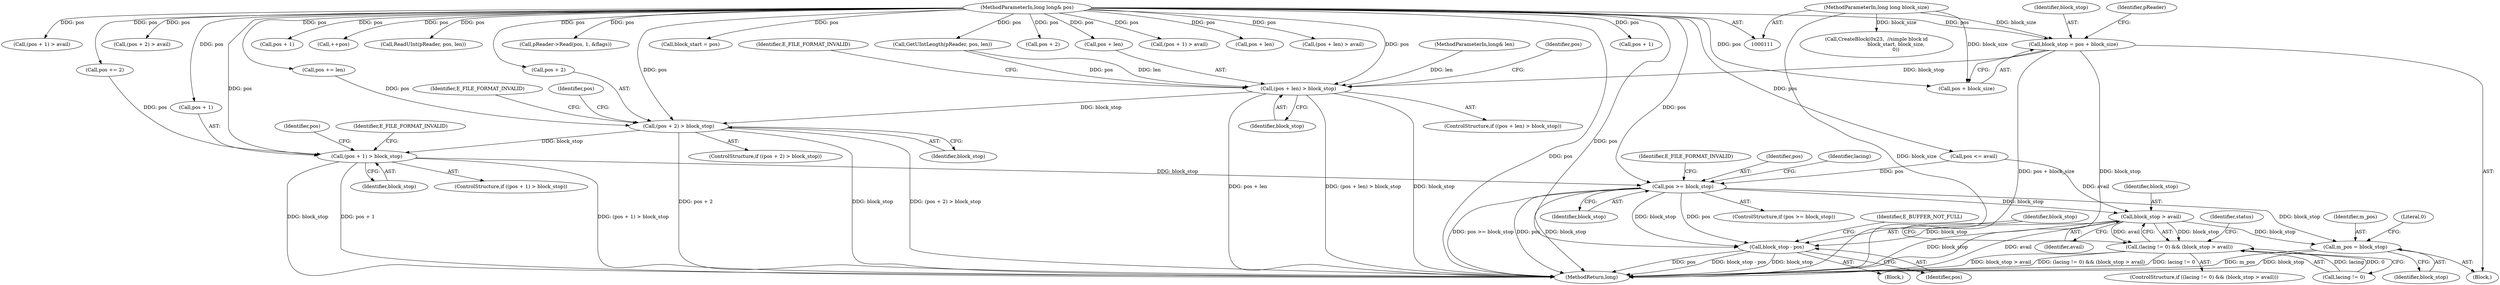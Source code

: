 digraph "1_Android_04839626ed859623901ebd3a5fd483982186b59d_191@integer" {
"1000121" [label="(Call,block_stop = pos + block_size)"];
"1000113" [label="(MethodParameterIn,long long& pos)"];
"1000112" [label="(MethodParameterIn,long long block_size)"];
"1000189" [label="(Call,(pos + len) > block_stop)"];
"1000250" [label="(Call,(pos + 2) > block_stop)"];
"1000273" [label="(Call,(pos + 1) > block_stop)"];
"1000317" [label="(Call,pos >= block_stop)"];
"1000336" [label="(Call,block_stop > avail)"];
"1000332" [label="(Call,(lacing != 0) && (block_stop > avail))"];
"1000340" [label="(Call,block_stop - pos)"];
"1000358" [label="(Call,m_pos = block_stop)"];
"1000157" [label="(Call,pos + 1)"];
"1000281" [label="(Call,(pos + 1) > avail)"];
"1000123" [label="(Call,pos + block_size)"];
"1000258" [label="(Call,(pos + 2) > avail)"];
"1000321" [label="(Identifier,E_FILE_FORMAT_INVALID)"];
"1000358" [label="(Call,m_pos = block_stop)"];
"1000273" [label="(Call,(pos + 1) > block_stop)"];
"1000190" [label="(Call,pos + len)"];
"1000127" [label="(Identifier,pReader)"];
"1000112" [label="(MethodParameterIn,long long block_size)"];
"1000170" [label="(Call,GetUIntLength(pReader, pos, len))"];
"1000269" [label="(Call,pos += 2)"];
"1000282" [label="(Call,pos + 1)"];
"1000188" [label="(ControlStructure,if ((pos + len) > block_stop))"];
"1000254" [label="(Identifier,block_stop)"];
"1000337" [label="(Identifier,block_stop)"];
"1000121" [label="(Call,block_stop = pos + block_size)"];
"1000331" [label="(ControlStructure,if ((lacing != 0) && (block_stop > avail)))"];
"1000333" [label="(Call,lacing != 0)"];
"1000193" [label="(Identifier,block_stop)"];
"1000114" [label="(MethodParameterIn,long& len)"];
"1000346" [label="(Identifier,status)"];
"1000359" [label="(Identifier,m_pos)"];
"1000199" [label="(Identifier,pos)"];
"1000347" [label="(Call,CreateBlock(0x23,  //simple block id\n                         block_start, block_size,\n                         0))"];
"1000310" [label="(Call,++pos)"];
"1000272" [label="(ControlStructure,if ((pos + 1) > block_stop))"];
"1000207" [label="(Call,ReadUInt(pReader, pos, len))"];
"1000246" [label="(Call,pos += len)"];
"1000113" [label="(MethodParameterIn,long long& pos)"];
"1000295" [label="(Call,pReader->Read(pos, 1, &flags))"];
"1000340" [label="(Call,block_stop - pos)"];
"1000316" [label="(ControlStructure,if (pos >= block_stop))"];
"1000318" [label="(Identifier,pos)"];
"1000324" [label="(Identifier,lacing)"];
"1000251" [label="(Call,pos + 2)"];
"1000344" [label="(Identifier,E_BUFFER_NOT_FULL)"];
"1000360" [label="(Identifier,block_stop)"];
"1000336" [label="(Call,block_stop > avail)"];
"1000249" [label="(ControlStructure,if ((pos + 2) > block_stop))"];
"1000341" [label="(Identifier,block_stop)"];
"1000115" [label="(Block,)"];
"1000117" [label="(Call,block_start = pos)"];
"1000274" [label="(Call,pos + 1)"];
"1000189" [label="(Call,(pos + len) > block_stop)"];
"1000363" [label="(MethodReturn,long)"];
"1000283" [label="(Identifier,pos)"];
"1000195" [label="(Identifier,E_FILE_FORMAT_INVALID)"];
"1000256" [label="(Identifier,E_FILE_FORMAT_INVALID)"];
"1000259" [label="(Call,pos + 2)"];
"1000362" [label="(Literal,0)"];
"1000250" [label="(Call,(pos + 2) > block_stop)"];
"1000122" [label="(Identifier,block_stop)"];
"1000313" [label="(Call,pos <= avail)"];
"1000156" [label="(Call,(pos + 1) > avail)"];
"1000342" [label="(Identifier,pos)"];
"1000198" [label="(Call,pos + len)"];
"1000279" [label="(Identifier,E_FILE_FORMAT_INVALID)"];
"1000319" [label="(Identifier,block_stop)"];
"1000332" [label="(Call,(lacing != 0) && (block_stop > avail))"];
"1000317" [label="(Call,pos >= block_stop)"];
"1000339" [label="(Block,)"];
"1000338" [label="(Identifier,avail)"];
"1000197" [label="(Call,(pos + len) > avail)"];
"1000260" [label="(Identifier,pos)"];
"1000277" [label="(Identifier,block_stop)"];
"1000121" -> "1000115"  [label="AST: "];
"1000121" -> "1000123"  [label="CFG: "];
"1000122" -> "1000121"  [label="AST: "];
"1000123" -> "1000121"  [label="AST: "];
"1000127" -> "1000121"  [label="CFG: "];
"1000121" -> "1000363"  [label="DDG: pos + block_size"];
"1000121" -> "1000363"  [label="DDG: block_stop"];
"1000113" -> "1000121"  [label="DDG: pos"];
"1000112" -> "1000121"  [label="DDG: block_size"];
"1000121" -> "1000189"  [label="DDG: block_stop"];
"1000113" -> "1000111"  [label="AST: "];
"1000113" -> "1000363"  [label="DDG: pos"];
"1000113" -> "1000117"  [label="DDG: pos"];
"1000113" -> "1000123"  [label="DDG: pos"];
"1000113" -> "1000156"  [label="DDG: pos"];
"1000113" -> "1000157"  [label="DDG: pos"];
"1000113" -> "1000170"  [label="DDG: pos"];
"1000113" -> "1000189"  [label="DDG: pos"];
"1000113" -> "1000190"  [label="DDG: pos"];
"1000113" -> "1000197"  [label="DDG: pos"];
"1000113" -> "1000198"  [label="DDG: pos"];
"1000113" -> "1000207"  [label="DDG: pos"];
"1000113" -> "1000246"  [label="DDG: pos"];
"1000113" -> "1000250"  [label="DDG: pos"];
"1000113" -> "1000251"  [label="DDG: pos"];
"1000113" -> "1000258"  [label="DDG: pos"];
"1000113" -> "1000259"  [label="DDG: pos"];
"1000113" -> "1000269"  [label="DDG: pos"];
"1000113" -> "1000273"  [label="DDG: pos"];
"1000113" -> "1000274"  [label="DDG: pos"];
"1000113" -> "1000281"  [label="DDG: pos"];
"1000113" -> "1000282"  [label="DDG: pos"];
"1000113" -> "1000295"  [label="DDG: pos"];
"1000113" -> "1000310"  [label="DDG: pos"];
"1000113" -> "1000313"  [label="DDG: pos"];
"1000113" -> "1000317"  [label="DDG: pos"];
"1000113" -> "1000340"  [label="DDG: pos"];
"1000112" -> "1000111"  [label="AST: "];
"1000112" -> "1000363"  [label="DDG: block_size"];
"1000112" -> "1000123"  [label="DDG: block_size"];
"1000112" -> "1000347"  [label="DDG: block_size"];
"1000189" -> "1000188"  [label="AST: "];
"1000189" -> "1000193"  [label="CFG: "];
"1000190" -> "1000189"  [label="AST: "];
"1000193" -> "1000189"  [label="AST: "];
"1000195" -> "1000189"  [label="CFG: "];
"1000199" -> "1000189"  [label="CFG: "];
"1000189" -> "1000363"  [label="DDG: pos + len"];
"1000189" -> "1000363"  [label="DDG: (pos + len) > block_stop"];
"1000189" -> "1000363"  [label="DDG: block_stop"];
"1000170" -> "1000189"  [label="DDG: pos"];
"1000170" -> "1000189"  [label="DDG: len"];
"1000114" -> "1000189"  [label="DDG: len"];
"1000189" -> "1000250"  [label="DDG: block_stop"];
"1000250" -> "1000249"  [label="AST: "];
"1000250" -> "1000254"  [label="CFG: "];
"1000251" -> "1000250"  [label="AST: "];
"1000254" -> "1000250"  [label="AST: "];
"1000256" -> "1000250"  [label="CFG: "];
"1000260" -> "1000250"  [label="CFG: "];
"1000250" -> "1000363"  [label="DDG: pos + 2"];
"1000250" -> "1000363"  [label="DDG: block_stop"];
"1000250" -> "1000363"  [label="DDG: (pos + 2) > block_stop"];
"1000246" -> "1000250"  [label="DDG: pos"];
"1000250" -> "1000273"  [label="DDG: block_stop"];
"1000273" -> "1000272"  [label="AST: "];
"1000273" -> "1000277"  [label="CFG: "];
"1000274" -> "1000273"  [label="AST: "];
"1000277" -> "1000273"  [label="AST: "];
"1000279" -> "1000273"  [label="CFG: "];
"1000283" -> "1000273"  [label="CFG: "];
"1000273" -> "1000363"  [label="DDG: pos + 1"];
"1000273" -> "1000363"  [label="DDG: (pos + 1) > block_stop"];
"1000273" -> "1000363"  [label="DDG: block_stop"];
"1000269" -> "1000273"  [label="DDG: pos"];
"1000273" -> "1000317"  [label="DDG: block_stop"];
"1000317" -> "1000316"  [label="AST: "];
"1000317" -> "1000319"  [label="CFG: "];
"1000318" -> "1000317"  [label="AST: "];
"1000319" -> "1000317"  [label="AST: "];
"1000321" -> "1000317"  [label="CFG: "];
"1000324" -> "1000317"  [label="CFG: "];
"1000317" -> "1000363"  [label="DDG: pos"];
"1000317" -> "1000363"  [label="DDG: block_stop"];
"1000317" -> "1000363"  [label="DDG: pos >= block_stop"];
"1000313" -> "1000317"  [label="DDG: pos"];
"1000317" -> "1000336"  [label="DDG: block_stop"];
"1000317" -> "1000340"  [label="DDG: block_stop"];
"1000317" -> "1000340"  [label="DDG: pos"];
"1000317" -> "1000358"  [label="DDG: block_stop"];
"1000336" -> "1000332"  [label="AST: "];
"1000336" -> "1000338"  [label="CFG: "];
"1000337" -> "1000336"  [label="AST: "];
"1000338" -> "1000336"  [label="AST: "];
"1000332" -> "1000336"  [label="CFG: "];
"1000336" -> "1000363"  [label="DDG: avail"];
"1000336" -> "1000363"  [label="DDG: block_stop"];
"1000336" -> "1000332"  [label="DDG: block_stop"];
"1000336" -> "1000332"  [label="DDG: avail"];
"1000313" -> "1000336"  [label="DDG: avail"];
"1000336" -> "1000340"  [label="DDG: block_stop"];
"1000336" -> "1000358"  [label="DDG: block_stop"];
"1000332" -> "1000331"  [label="AST: "];
"1000332" -> "1000333"  [label="CFG: "];
"1000333" -> "1000332"  [label="AST: "];
"1000341" -> "1000332"  [label="CFG: "];
"1000346" -> "1000332"  [label="CFG: "];
"1000332" -> "1000363"  [label="DDG: lacing != 0"];
"1000332" -> "1000363"  [label="DDG: block_stop > avail"];
"1000332" -> "1000363"  [label="DDG: (lacing != 0) && (block_stop > avail)"];
"1000333" -> "1000332"  [label="DDG: lacing"];
"1000333" -> "1000332"  [label="DDG: 0"];
"1000340" -> "1000339"  [label="AST: "];
"1000340" -> "1000342"  [label="CFG: "];
"1000341" -> "1000340"  [label="AST: "];
"1000342" -> "1000340"  [label="AST: "];
"1000344" -> "1000340"  [label="CFG: "];
"1000340" -> "1000363"  [label="DDG: pos"];
"1000340" -> "1000363"  [label="DDG: block_stop - pos"];
"1000340" -> "1000363"  [label="DDG: block_stop"];
"1000358" -> "1000115"  [label="AST: "];
"1000358" -> "1000360"  [label="CFG: "];
"1000359" -> "1000358"  [label="AST: "];
"1000360" -> "1000358"  [label="AST: "];
"1000362" -> "1000358"  [label="CFG: "];
"1000358" -> "1000363"  [label="DDG: block_stop"];
"1000358" -> "1000363"  [label="DDG: m_pos"];
}
